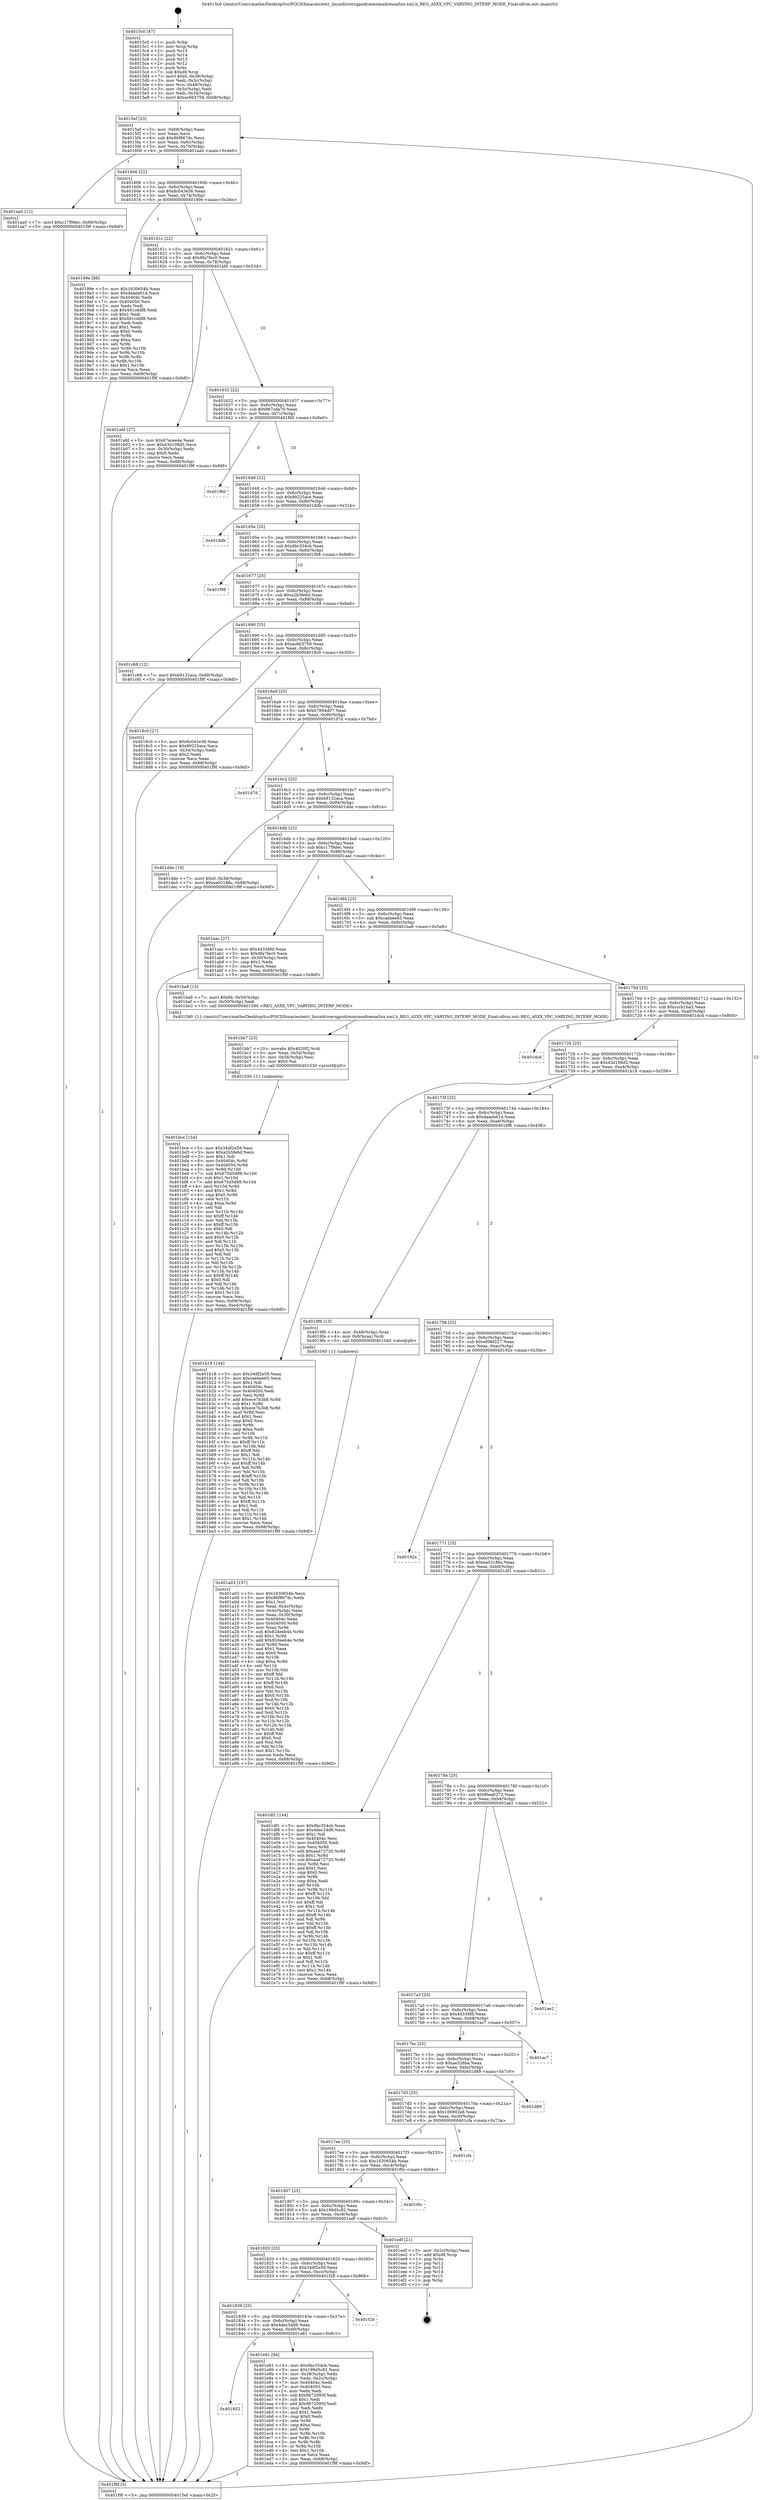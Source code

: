 digraph "0x4015c0" {
  label = "0x4015c0 (/mnt/c/Users/mathe/Desktop/tcc/POCII/binaries/extr_linuxdriversgpudrmmsmadrenoa5xx.xml.h_REG_A5XX_VPC_VARYING_INTERP_MODE_Final-ollvm.out::main(0))"
  labelloc = "t"
  node[shape=record]

  Entry [label="",width=0.3,height=0.3,shape=circle,fillcolor=black,style=filled]
  "0x4015ef" [label="{
     0x4015ef [23]\l
     | [instrs]\l
     &nbsp;&nbsp;0x4015ef \<+3\>: mov -0x68(%rbp),%eax\l
     &nbsp;&nbsp;0x4015f2 \<+2\>: mov %eax,%ecx\l
     &nbsp;&nbsp;0x4015f4 \<+6\>: sub $0x86f867dc,%ecx\l
     &nbsp;&nbsp;0x4015fa \<+3\>: mov %eax,-0x6c(%rbp)\l
     &nbsp;&nbsp;0x4015fd \<+3\>: mov %ecx,-0x70(%rbp)\l
     &nbsp;&nbsp;0x401600 \<+6\>: je 0000000000401aa0 \<main+0x4e0\>\l
  }"]
  "0x401aa0" [label="{
     0x401aa0 [12]\l
     | [instrs]\l
     &nbsp;&nbsp;0x401aa0 \<+7\>: movl $0xc17f9dec,-0x68(%rbp)\l
     &nbsp;&nbsp;0x401aa7 \<+5\>: jmp 0000000000401f9f \<main+0x9df\>\l
  }"]
  "0x401606" [label="{
     0x401606 [22]\l
     | [instrs]\l
     &nbsp;&nbsp;0x401606 \<+5\>: jmp 000000000040160b \<main+0x4b\>\l
     &nbsp;&nbsp;0x40160b \<+3\>: mov -0x6c(%rbp),%eax\l
     &nbsp;&nbsp;0x40160e \<+5\>: sub $0x8c043e36,%eax\l
     &nbsp;&nbsp;0x401613 \<+3\>: mov %eax,-0x74(%rbp)\l
     &nbsp;&nbsp;0x401616 \<+6\>: je 000000000040199e \<main+0x3de\>\l
  }"]
  Exit [label="",width=0.3,height=0.3,shape=circle,fillcolor=black,style=filled,peripheries=2]
  "0x40199e" [label="{
     0x40199e [88]\l
     | [instrs]\l
     &nbsp;&nbsp;0x40199e \<+5\>: mov $0x1630654b,%eax\l
     &nbsp;&nbsp;0x4019a3 \<+5\>: mov $0xdaaeb61d,%ecx\l
     &nbsp;&nbsp;0x4019a8 \<+7\>: mov 0x40404c,%edx\l
     &nbsp;&nbsp;0x4019af \<+7\>: mov 0x404050,%esi\l
     &nbsp;&nbsp;0x4019b6 \<+2\>: mov %edx,%edi\l
     &nbsp;&nbsp;0x4019b8 \<+6\>: sub $0x491cddf8,%edi\l
     &nbsp;&nbsp;0x4019be \<+3\>: sub $0x1,%edi\l
     &nbsp;&nbsp;0x4019c1 \<+6\>: add $0x491cddf8,%edi\l
     &nbsp;&nbsp;0x4019c7 \<+3\>: imul %edi,%edx\l
     &nbsp;&nbsp;0x4019ca \<+3\>: and $0x1,%edx\l
     &nbsp;&nbsp;0x4019cd \<+3\>: cmp $0x0,%edx\l
     &nbsp;&nbsp;0x4019d0 \<+4\>: sete %r8b\l
     &nbsp;&nbsp;0x4019d4 \<+3\>: cmp $0xa,%esi\l
     &nbsp;&nbsp;0x4019d7 \<+4\>: setl %r9b\l
     &nbsp;&nbsp;0x4019db \<+3\>: mov %r8b,%r10b\l
     &nbsp;&nbsp;0x4019de \<+3\>: and %r9b,%r10b\l
     &nbsp;&nbsp;0x4019e1 \<+3\>: xor %r9b,%r8b\l
     &nbsp;&nbsp;0x4019e4 \<+3\>: or %r8b,%r10b\l
     &nbsp;&nbsp;0x4019e7 \<+4\>: test $0x1,%r10b\l
     &nbsp;&nbsp;0x4019eb \<+3\>: cmovne %ecx,%eax\l
     &nbsp;&nbsp;0x4019ee \<+3\>: mov %eax,-0x68(%rbp)\l
     &nbsp;&nbsp;0x4019f1 \<+5\>: jmp 0000000000401f9f \<main+0x9df\>\l
  }"]
  "0x40161c" [label="{
     0x40161c [22]\l
     | [instrs]\l
     &nbsp;&nbsp;0x40161c \<+5\>: jmp 0000000000401621 \<main+0x61\>\l
     &nbsp;&nbsp;0x401621 \<+3\>: mov -0x6c(%rbp),%eax\l
     &nbsp;&nbsp;0x401624 \<+5\>: sub $0x8fa7fec0,%eax\l
     &nbsp;&nbsp;0x401629 \<+3\>: mov %eax,-0x78(%rbp)\l
     &nbsp;&nbsp;0x40162c \<+6\>: je 0000000000401afd \<main+0x53d\>\l
  }"]
  "0x401852" [label="{
     0x401852\l
  }", style=dashed]
  "0x401afd" [label="{
     0x401afd [27]\l
     | [instrs]\l
     &nbsp;&nbsp;0x401afd \<+5\>: mov $0x67acee4e,%eax\l
     &nbsp;&nbsp;0x401b02 \<+5\>: mov $0xd3d108d5,%ecx\l
     &nbsp;&nbsp;0x401b07 \<+3\>: mov -0x30(%rbp),%edx\l
     &nbsp;&nbsp;0x401b0a \<+3\>: cmp $0x0,%edx\l
     &nbsp;&nbsp;0x401b0d \<+3\>: cmove %ecx,%eax\l
     &nbsp;&nbsp;0x401b10 \<+3\>: mov %eax,-0x68(%rbp)\l
     &nbsp;&nbsp;0x401b13 \<+5\>: jmp 0000000000401f9f \<main+0x9df\>\l
  }"]
  "0x401632" [label="{
     0x401632 [22]\l
     | [instrs]\l
     &nbsp;&nbsp;0x401632 \<+5\>: jmp 0000000000401637 \<main+0x77\>\l
     &nbsp;&nbsp;0x401637 \<+3\>: mov -0x6c(%rbp),%eax\l
     &nbsp;&nbsp;0x40163a \<+5\>: sub $0x967cda70,%eax\l
     &nbsp;&nbsp;0x40163f \<+3\>: mov %eax,-0x7c(%rbp)\l
     &nbsp;&nbsp;0x401642 \<+6\>: je 0000000000401f60 \<main+0x9a0\>\l
  }"]
  "0x401e81" [label="{
     0x401e81 [94]\l
     | [instrs]\l
     &nbsp;&nbsp;0x401e81 \<+5\>: mov $0x9bc354cb,%eax\l
     &nbsp;&nbsp;0x401e86 \<+5\>: mov $0x199d5c82,%ecx\l
     &nbsp;&nbsp;0x401e8b \<+3\>: mov -0x38(%rbp),%edx\l
     &nbsp;&nbsp;0x401e8e \<+3\>: mov %edx,-0x2c(%rbp)\l
     &nbsp;&nbsp;0x401e91 \<+7\>: mov 0x40404c,%edx\l
     &nbsp;&nbsp;0x401e98 \<+7\>: mov 0x404050,%esi\l
     &nbsp;&nbsp;0x401e9f \<+2\>: mov %edx,%edi\l
     &nbsp;&nbsp;0x401ea1 \<+6\>: sub $0x9672095f,%edi\l
     &nbsp;&nbsp;0x401ea7 \<+3\>: sub $0x1,%edi\l
     &nbsp;&nbsp;0x401eaa \<+6\>: add $0x9672095f,%edi\l
     &nbsp;&nbsp;0x401eb0 \<+3\>: imul %edi,%edx\l
     &nbsp;&nbsp;0x401eb3 \<+3\>: and $0x1,%edx\l
     &nbsp;&nbsp;0x401eb6 \<+3\>: cmp $0x0,%edx\l
     &nbsp;&nbsp;0x401eb9 \<+4\>: sete %r8b\l
     &nbsp;&nbsp;0x401ebd \<+3\>: cmp $0xa,%esi\l
     &nbsp;&nbsp;0x401ec0 \<+4\>: setl %r9b\l
     &nbsp;&nbsp;0x401ec4 \<+3\>: mov %r8b,%r10b\l
     &nbsp;&nbsp;0x401ec7 \<+3\>: and %r9b,%r10b\l
     &nbsp;&nbsp;0x401eca \<+3\>: xor %r9b,%r8b\l
     &nbsp;&nbsp;0x401ecd \<+3\>: or %r8b,%r10b\l
     &nbsp;&nbsp;0x401ed0 \<+4\>: test $0x1,%r10b\l
     &nbsp;&nbsp;0x401ed4 \<+3\>: cmovne %ecx,%eax\l
     &nbsp;&nbsp;0x401ed7 \<+3\>: mov %eax,-0x68(%rbp)\l
     &nbsp;&nbsp;0x401eda \<+5\>: jmp 0000000000401f9f \<main+0x9df\>\l
  }"]
  "0x401f60" [label="{
     0x401f60\l
  }", style=dashed]
  "0x401648" [label="{
     0x401648 [22]\l
     | [instrs]\l
     &nbsp;&nbsp;0x401648 \<+5\>: jmp 000000000040164d \<main+0x8d\>\l
     &nbsp;&nbsp;0x40164d \<+3\>: mov -0x6c(%rbp),%eax\l
     &nbsp;&nbsp;0x401650 \<+5\>: sub $0x99225ace,%eax\l
     &nbsp;&nbsp;0x401655 \<+3\>: mov %eax,-0x80(%rbp)\l
     &nbsp;&nbsp;0x401658 \<+6\>: je 00000000004018db \<main+0x31b\>\l
  }"]
  "0x401839" [label="{
     0x401839 [25]\l
     | [instrs]\l
     &nbsp;&nbsp;0x401839 \<+5\>: jmp 000000000040183e \<main+0x27e\>\l
     &nbsp;&nbsp;0x40183e \<+3\>: mov -0x6c(%rbp),%eax\l
     &nbsp;&nbsp;0x401841 \<+5\>: sub $0x4dec54d9,%eax\l
     &nbsp;&nbsp;0x401846 \<+6\>: mov %eax,-0xd0(%rbp)\l
     &nbsp;&nbsp;0x40184c \<+6\>: je 0000000000401e81 \<main+0x8c1\>\l
  }"]
  "0x4018db" [label="{
     0x4018db\l
  }", style=dashed]
  "0x40165e" [label="{
     0x40165e [25]\l
     | [instrs]\l
     &nbsp;&nbsp;0x40165e \<+5\>: jmp 0000000000401663 \<main+0xa3\>\l
     &nbsp;&nbsp;0x401663 \<+3\>: mov -0x6c(%rbp),%eax\l
     &nbsp;&nbsp;0x401666 \<+5\>: sub $0x9bc354cb,%eax\l
     &nbsp;&nbsp;0x40166b \<+6\>: mov %eax,-0x84(%rbp)\l
     &nbsp;&nbsp;0x401671 \<+6\>: je 0000000000401f98 \<main+0x9d8\>\l
  }"]
  "0x401f28" [label="{
     0x401f28\l
  }", style=dashed]
  "0x401f98" [label="{
     0x401f98\l
  }", style=dashed]
  "0x401677" [label="{
     0x401677 [25]\l
     | [instrs]\l
     &nbsp;&nbsp;0x401677 \<+5\>: jmp 000000000040167c \<main+0xbc\>\l
     &nbsp;&nbsp;0x40167c \<+3\>: mov -0x6c(%rbp),%eax\l
     &nbsp;&nbsp;0x40167f \<+5\>: sub $0xa2b5fe6d,%eax\l
     &nbsp;&nbsp;0x401684 \<+6\>: mov %eax,-0x88(%rbp)\l
     &nbsp;&nbsp;0x40168a \<+6\>: je 0000000000401c68 \<main+0x6a8\>\l
  }"]
  "0x401820" [label="{
     0x401820 [25]\l
     | [instrs]\l
     &nbsp;&nbsp;0x401820 \<+5\>: jmp 0000000000401825 \<main+0x265\>\l
     &nbsp;&nbsp;0x401825 \<+3\>: mov -0x6c(%rbp),%eax\l
     &nbsp;&nbsp;0x401828 \<+5\>: sub $0x34df2e59,%eax\l
     &nbsp;&nbsp;0x40182d \<+6\>: mov %eax,-0xcc(%rbp)\l
     &nbsp;&nbsp;0x401833 \<+6\>: je 0000000000401f28 \<main+0x968\>\l
  }"]
  "0x401c68" [label="{
     0x401c68 [12]\l
     | [instrs]\l
     &nbsp;&nbsp;0x401c68 \<+7\>: movl $0xb9132aca,-0x68(%rbp)\l
     &nbsp;&nbsp;0x401c6f \<+5\>: jmp 0000000000401f9f \<main+0x9df\>\l
  }"]
  "0x401690" [label="{
     0x401690 [25]\l
     | [instrs]\l
     &nbsp;&nbsp;0x401690 \<+5\>: jmp 0000000000401695 \<main+0xd5\>\l
     &nbsp;&nbsp;0x401695 \<+3\>: mov -0x6c(%rbp),%eax\l
     &nbsp;&nbsp;0x401698 \<+5\>: sub $0xac663759,%eax\l
     &nbsp;&nbsp;0x40169d \<+6\>: mov %eax,-0x8c(%rbp)\l
     &nbsp;&nbsp;0x4016a3 \<+6\>: je 00000000004018c0 \<main+0x300\>\l
  }"]
  "0x401edf" [label="{
     0x401edf [21]\l
     | [instrs]\l
     &nbsp;&nbsp;0x401edf \<+3\>: mov -0x2c(%rbp),%eax\l
     &nbsp;&nbsp;0x401ee2 \<+7\>: add $0xd8,%rsp\l
     &nbsp;&nbsp;0x401ee9 \<+1\>: pop %rbx\l
     &nbsp;&nbsp;0x401eea \<+2\>: pop %r12\l
     &nbsp;&nbsp;0x401eec \<+2\>: pop %r13\l
     &nbsp;&nbsp;0x401eee \<+2\>: pop %r14\l
     &nbsp;&nbsp;0x401ef0 \<+2\>: pop %r15\l
     &nbsp;&nbsp;0x401ef2 \<+1\>: pop %rbp\l
     &nbsp;&nbsp;0x401ef3 \<+1\>: ret\l
  }"]
  "0x4018c0" [label="{
     0x4018c0 [27]\l
     | [instrs]\l
     &nbsp;&nbsp;0x4018c0 \<+5\>: mov $0x8c043e36,%eax\l
     &nbsp;&nbsp;0x4018c5 \<+5\>: mov $0x99225ace,%ecx\l
     &nbsp;&nbsp;0x4018ca \<+3\>: mov -0x34(%rbp),%edx\l
     &nbsp;&nbsp;0x4018cd \<+3\>: cmp $0x2,%edx\l
     &nbsp;&nbsp;0x4018d0 \<+3\>: cmovne %ecx,%eax\l
     &nbsp;&nbsp;0x4018d3 \<+3\>: mov %eax,-0x68(%rbp)\l
     &nbsp;&nbsp;0x4018d6 \<+5\>: jmp 0000000000401f9f \<main+0x9df\>\l
  }"]
  "0x4016a9" [label="{
     0x4016a9 [25]\l
     | [instrs]\l
     &nbsp;&nbsp;0x4016a9 \<+5\>: jmp 00000000004016ae \<main+0xee\>\l
     &nbsp;&nbsp;0x4016ae \<+3\>: mov -0x6c(%rbp),%eax\l
     &nbsp;&nbsp;0x4016b1 \<+5\>: sub $0xb7894d07,%eax\l
     &nbsp;&nbsp;0x4016b6 \<+6\>: mov %eax,-0x90(%rbp)\l
     &nbsp;&nbsp;0x4016bc \<+6\>: je 0000000000401d7d \<main+0x7bd\>\l
  }"]
  "0x401f9f" [label="{
     0x401f9f [5]\l
     | [instrs]\l
     &nbsp;&nbsp;0x401f9f \<+5\>: jmp 00000000004015ef \<main+0x2f\>\l
  }"]
  "0x4015c0" [label="{
     0x4015c0 [47]\l
     | [instrs]\l
     &nbsp;&nbsp;0x4015c0 \<+1\>: push %rbp\l
     &nbsp;&nbsp;0x4015c1 \<+3\>: mov %rsp,%rbp\l
     &nbsp;&nbsp;0x4015c4 \<+2\>: push %r15\l
     &nbsp;&nbsp;0x4015c6 \<+2\>: push %r14\l
     &nbsp;&nbsp;0x4015c8 \<+2\>: push %r13\l
     &nbsp;&nbsp;0x4015ca \<+2\>: push %r12\l
     &nbsp;&nbsp;0x4015cc \<+1\>: push %rbx\l
     &nbsp;&nbsp;0x4015cd \<+7\>: sub $0xd8,%rsp\l
     &nbsp;&nbsp;0x4015d4 \<+7\>: movl $0x0,-0x38(%rbp)\l
     &nbsp;&nbsp;0x4015db \<+3\>: mov %edi,-0x3c(%rbp)\l
     &nbsp;&nbsp;0x4015de \<+4\>: mov %rsi,-0x48(%rbp)\l
     &nbsp;&nbsp;0x4015e2 \<+3\>: mov -0x3c(%rbp),%edi\l
     &nbsp;&nbsp;0x4015e5 \<+3\>: mov %edi,-0x34(%rbp)\l
     &nbsp;&nbsp;0x4015e8 \<+7\>: movl $0xac663759,-0x68(%rbp)\l
  }"]
  "0x401807" [label="{
     0x401807 [25]\l
     | [instrs]\l
     &nbsp;&nbsp;0x401807 \<+5\>: jmp 000000000040180c \<main+0x24c\>\l
     &nbsp;&nbsp;0x40180c \<+3\>: mov -0x6c(%rbp),%eax\l
     &nbsp;&nbsp;0x40180f \<+5\>: sub $0x199d5c82,%eax\l
     &nbsp;&nbsp;0x401814 \<+6\>: mov %eax,-0xc8(%rbp)\l
     &nbsp;&nbsp;0x40181a \<+6\>: je 0000000000401edf \<main+0x91f\>\l
  }"]
  "0x401d7d" [label="{
     0x401d7d\l
  }", style=dashed]
  "0x4016c2" [label="{
     0x4016c2 [25]\l
     | [instrs]\l
     &nbsp;&nbsp;0x4016c2 \<+5\>: jmp 00000000004016c7 \<main+0x107\>\l
     &nbsp;&nbsp;0x4016c7 \<+3\>: mov -0x6c(%rbp),%eax\l
     &nbsp;&nbsp;0x4016ca \<+5\>: sub $0xb9132aca,%eax\l
     &nbsp;&nbsp;0x4016cf \<+6\>: mov %eax,-0x94(%rbp)\l
     &nbsp;&nbsp;0x4016d5 \<+6\>: je 0000000000401dde \<main+0x81e\>\l
  }"]
  "0x401f0c" [label="{
     0x401f0c\l
  }", style=dashed]
  "0x401dde" [label="{
     0x401dde [19]\l
     | [instrs]\l
     &nbsp;&nbsp;0x401dde \<+7\>: movl $0x0,-0x38(%rbp)\l
     &nbsp;&nbsp;0x401de5 \<+7\>: movl $0xea03186c,-0x68(%rbp)\l
     &nbsp;&nbsp;0x401dec \<+5\>: jmp 0000000000401f9f \<main+0x9df\>\l
  }"]
  "0x4016db" [label="{
     0x4016db [25]\l
     | [instrs]\l
     &nbsp;&nbsp;0x4016db \<+5\>: jmp 00000000004016e0 \<main+0x120\>\l
     &nbsp;&nbsp;0x4016e0 \<+3\>: mov -0x6c(%rbp),%eax\l
     &nbsp;&nbsp;0x4016e3 \<+5\>: sub $0xc17f9dec,%eax\l
     &nbsp;&nbsp;0x4016e8 \<+6\>: mov %eax,-0x98(%rbp)\l
     &nbsp;&nbsp;0x4016ee \<+6\>: je 0000000000401aac \<main+0x4ec\>\l
  }"]
  "0x4017ee" [label="{
     0x4017ee [25]\l
     | [instrs]\l
     &nbsp;&nbsp;0x4017ee \<+5\>: jmp 00000000004017f3 \<main+0x233\>\l
     &nbsp;&nbsp;0x4017f3 \<+3\>: mov -0x6c(%rbp),%eax\l
     &nbsp;&nbsp;0x4017f6 \<+5\>: sub $0x1630654b,%eax\l
     &nbsp;&nbsp;0x4017fb \<+6\>: mov %eax,-0xc4(%rbp)\l
     &nbsp;&nbsp;0x401801 \<+6\>: je 0000000000401f0c \<main+0x94c\>\l
  }"]
  "0x401aac" [label="{
     0x401aac [27]\l
     | [instrs]\l
     &nbsp;&nbsp;0x401aac \<+5\>: mov $0x44338fd,%eax\l
     &nbsp;&nbsp;0x401ab1 \<+5\>: mov $0x8fa7fec0,%ecx\l
     &nbsp;&nbsp;0x401ab6 \<+3\>: mov -0x30(%rbp),%edx\l
     &nbsp;&nbsp;0x401ab9 \<+3\>: cmp $0x1,%edx\l
     &nbsp;&nbsp;0x401abc \<+3\>: cmovl %ecx,%eax\l
     &nbsp;&nbsp;0x401abf \<+3\>: mov %eax,-0x68(%rbp)\l
     &nbsp;&nbsp;0x401ac2 \<+5\>: jmp 0000000000401f9f \<main+0x9df\>\l
  }"]
  "0x4016f4" [label="{
     0x4016f4 [25]\l
     | [instrs]\l
     &nbsp;&nbsp;0x4016f4 \<+5\>: jmp 00000000004016f9 \<main+0x139\>\l
     &nbsp;&nbsp;0x4016f9 \<+3\>: mov -0x6c(%rbp),%eax\l
     &nbsp;&nbsp;0x4016fc \<+5\>: sub $0xcaebee65,%eax\l
     &nbsp;&nbsp;0x401701 \<+6\>: mov %eax,-0x9c(%rbp)\l
     &nbsp;&nbsp;0x401707 \<+6\>: je 0000000000401ba8 \<main+0x5e8\>\l
  }"]
  "0x401cfa" [label="{
     0x401cfa\l
  }", style=dashed]
  "0x401ba8" [label="{
     0x401ba8 [15]\l
     | [instrs]\l
     &nbsp;&nbsp;0x401ba8 \<+7\>: movl $0x64,-0x50(%rbp)\l
     &nbsp;&nbsp;0x401baf \<+3\>: mov -0x50(%rbp),%edi\l
     &nbsp;&nbsp;0x401bb2 \<+5\>: call 0000000000401590 \<REG_A5XX_VPC_VARYING_INTERP_MODE\>\l
     | [calls]\l
     &nbsp;&nbsp;0x401590 \{1\} (/mnt/c/Users/mathe/Desktop/tcc/POCII/binaries/extr_linuxdriversgpudrmmsmadrenoa5xx.xml.h_REG_A5XX_VPC_VARYING_INTERP_MODE_Final-ollvm.out::REG_A5XX_VPC_VARYING_INTERP_MODE)\l
  }"]
  "0x40170d" [label="{
     0x40170d [25]\l
     | [instrs]\l
     &nbsp;&nbsp;0x40170d \<+5\>: jmp 0000000000401712 \<main+0x152\>\l
     &nbsp;&nbsp;0x401712 \<+3\>: mov -0x6c(%rbp),%eax\l
     &nbsp;&nbsp;0x401715 \<+5\>: sub $0xcccb1ba3,%eax\l
     &nbsp;&nbsp;0x40171a \<+6\>: mov %eax,-0xa0(%rbp)\l
     &nbsp;&nbsp;0x401720 \<+6\>: je 0000000000401dcd \<main+0x80d\>\l
  }"]
  "0x4017d5" [label="{
     0x4017d5 [25]\l
     | [instrs]\l
     &nbsp;&nbsp;0x4017d5 \<+5\>: jmp 00000000004017da \<main+0x21a\>\l
     &nbsp;&nbsp;0x4017da \<+3\>: mov -0x6c(%rbp),%eax\l
     &nbsp;&nbsp;0x4017dd \<+5\>: sub $0x106902e8,%eax\l
     &nbsp;&nbsp;0x4017e2 \<+6\>: mov %eax,-0xc0(%rbp)\l
     &nbsp;&nbsp;0x4017e8 \<+6\>: je 0000000000401cfa \<main+0x73a\>\l
  }"]
  "0x401dcd" [label="{
     0x401dcd\l
  }", style=dashed]
  "0x401726" [label="{
     0x401726 [25]\l
     | [instrs]\l
     &nbsp;&nbsp;0x401726 \<+5\>: jmp 000000000040172b \<main+0x16b\>\l
     &nbsp;&nbsp;0x40172b \<+3\>: mov -0x6c(%rbp),%eax\l
     &nbsp;&nbsp;0x40172e \<+5\>: sub $0xd3d108d5,%eax\l
     &nbsp;&nbsp;0x401733 \<+6\>: mov %eax,-0xa4(%rbp)\l
     &nbsp;&nbsp;0x401739 \<+6\>: je 0000000000401b18 \<main+0x558\>\l
  }"]
  "0x401d89" [label="{
     0x401d89\l
  }", style=dashed]
  "0x401b18" [label="{
     0x401b18 [144]\l
     | [instrs]\l
     &nbsp;&nbsp;0x401b18 \<+5\>: mov $0x34df2e59,%eax\l
     &nbsp;&nbsp;0x401b1d \<+5\>: mov $0xcaebee65,%ecx\l
     &nbsp;&nbsp;0x401b22 \<+2\>: mov $0x1,%dl\l
     &nbsp;&nbsp;0x401b24 \<+7\>: mov 0x40404c,%esi\l
     &nbsp;&nbsp;0x401b2b \<+7\>: mov 0x404050,%edi\l
     &nbsp;&nbsp;0x401b32 \<+3\>: mov %esi,%r8d\l
     &nbsp;&nbsp;0x401b35 \<+7\>: add $0xece7b3b8,%r8d\l
     &nbsp;&nbsp;0x401b3c \<+4\>: sub $0x1,%r8d\l
     &nbsp;&nbsp;0x401b40 \<+7\>: sub $0xece7b3b8,%r8d\l
     &nbsp;&nbsp;0x401b47 \<+4\>: imul %r8d,%esi\l
     &nbsp;&nbsp;0x401b4b \<+3\>: and $0x1,%esi\l
     &nbsp;&nbsp;0x401b4e \<+3\>: cmp $0x0,%esi\l
     &nbsp;&nbsp;0x401b51 \<+4\>: sete %r9b\l
     &nbsp;&nbsp;0x401b55 \<+3\>: cmp $0xa,%edi\l
     &nbsp;&nbsp;0x401b58 \<+4\>: setl %r10b\l
     &nbsp;&nbsp;0x401b5c \<+3\>: mov %r9b,%r11b\l
     &nbsp;&nbsp;0x401b5f \<+4\>: xor $0xff,%r11b\l
     &nbsp;&nbsp;0x401b63 \<+3\>: mov %r10b,%bl\l
     &nbsp;&nbsp;0x401b66 \<+3\>: xor $0xff,%bl\l
     &nbsp;&nbsp;0x401b69 \<+3\>: xor $0x1,%dl\l
     &nbsp;&nbsp;0x401b6c \<+3\>: mov %r11b,%r14b\l
     &nbsp;&nbsp;0x401b6f \<+4\>: and $0xff,%r14b\l
     &nbsp;&nbsp;0x401b73 \<+3\>: and %dl,%r9b\l
     &nbsp;&nbsp;0x401b76 \<+3\>: mov %bl,%r15b\l
     &nbsp;&nbsp;0x401b79 \<+4\>: and $0xff,%r15b\l
     &nbsp;&nbsp;0x401b7d \<+3\>: and %dl,%r10b\l
     &nbsp;&nbsp;0x401b80 \<+3\>: or %r9b,%r14b\l
     &nbsp;&nbsp;0x401b83 \<+3\>: or %r10b,%r15b\l
     &nbsp;&nbsp;0x401b86 \<+3\>: xor %r15b,%r14b\l
     &nbsp;&nbsp;0x401b89 \<+3\>: or %bl,%r11b\l
     &nbsp;&nbsp;0x401b8c \<+4\>: xor $0xff,%r11b\l
     &nbsp;&nbsp;0x401b90 \<+3\>: or $0x1,%dl\l
     &nbsp;&nbsp;0x401b93 \<+3\>: and %dl,%r11b\l
     &nbsp;&nbsp;0x401b96 \<+3\>: or %r11b,%r14b\l
     &nbsp;&nbsp;0x401b99 \<+4\>: test $0x1,%r14b\l
     &nbsp;&nbsp;0x401b9d \<+3\>: cmovne %ecx,%eax\l
     &nbsp;&nbsp;0x401ba0 \<+3\>: mov %eax,-0x68(%rbp)\l
     &nbsp;&nbsp;0x401ba3 \<+5\>: jmp 0000000000401f9f \<main+0x9df\>\l
  }"]
  "0x40173f" [label="{
     0x40173f [25]\l
     | [instrs]\l
     &nbsp;&nbsp;0x40173f \<+5\>: jmp 0000000000401744 \<main+0x184\>\l
     &nbsp;&nbsp;0x401744 \<+3\>: mov -0x6c(%rbp),%eax\l
     &nbsp;&nbsp;0x401747 \<+5\>: sub $0xdaaeb61d,%eax\l
     &nbsp;&nbsp;0x40174c \<+6\>: mov %eax,-0xa8(%rbp)\l
     &nbsp;&nbsp;0x401752 \<+6\>: je 00000000004019f6 \<main+0x436\>\l
  }"]
  "0x4017bc" [label="{
     0x4017bc [25]\l
     | [instrs]\l
     &nbsp;&nbsp;0x4017bc \<+5\>: jmp 00000000004017c1 \<main+0x201\>\l
     &nbsp;&nbsp;0x4017c1 \<+3\>: mov -0x6c(%rbp),%eax\l
     &nbsp;&nbsp;0x4017c4 \<+5\>: sub $0xae326ba,%eax\l
     &nbsp;&nbsp;0x4017c9 \<+6\>: mov %eax,-0xbc(%rbp)\l
     &nbsp;&nbsp;0x4017cf \<+6\>: je 0000000000401d89 \<main+0x7c9\>\l
  }"]
  "0x4019f6" [label="{
     0x4019f6 [13]\l
     | [instrs]\l
     &nbsp;&nbsp;0x4019f6 \<+4\>: mov -0x48(%rbp),%rax\l
     &nbsp;&nbsp;0x4019fa \<+4\>: mov 0x8(%rax),%rdi\l
     &nbsp;&nbsp;0x4019fe \<+5\>: call 0000000000401040 \<atoi@plt\>\l
     | [calls]\l
     &nbsp;&nbsp;0x401040 \{1\} (unknown)\l
  }"]
  "0x401758" [label="{
     0x401758 [25]\l
     | [instrs]\l
     &nbsp;&nbsp;0x401758 \<+5\>: jmp 000000000040175d \<main+0x19d\>\l
     &nbsp;&nbsp;0x40175d \<+3\>: mov -0x6c(%rbp),%eax\l
     &nbsp;&nbsp;0x401760 \<+5\>: sub $0xe896f227,%eax\l
     &nbsp;&nbsp;0x401765 \<+6\>: mov %eax,-0xac(%rbp)\l
     &nbsp;&nbsp;0x40176b \<+6\>: je 000000000040192e \<main+0x36e\>\l
  }"]
  "0x401a03" [label="{
     0x401a03 [157]\l
     | [instrs]\l
     &nbsp;&nbsp;0x401a03 \<+5\>: mov $0x1630654b,%ecx\l
     &nbsp;&nbsp;0x401a08 \<+5\>: mov $0x86f867dc,%edx\l
     &nbsp;&nbsp;0x401a0d \<+3\>: mov $0x1,%sil\l
     &nbsp;&nbsp;0x401a10 \<+3\>: mov %eax,-0x4c(%rbp)\l
     &nbsp;&nbsp;0x401a13 \<+3\>: mov -0x4c(%rbp),%eax\l
     &nbsp;&nbsp;0x401a16 \<+3\>: mov %eax,-0x30(%rbp)\l
     &nbsp;&nbsp;0x401a19 \<+7\>: mov 0x40404c,%eax\l
     &nbsp;&nbsp;0x401a20 \<+8\>: mov 0x404050,%r8d\l
     &nbsp;&nbsp;0x401a28 \<+3\>: mov %eax,%r9d\l
     &nbsp;&nbsp;0x401a2b \<+7\>: sub $0x82deeb4e,%r9d\l
     &nbsp;&nbsp;0x401a32 \<+4\>: sub $0x1,%r9d\l
     &nbsp;&nbsp;0x401a36 \<+7\>: add $0x82deeb4e,%r9d\l
     &nbsp;&nbsp;0x401a3d \<+4\>: imul %r9d,%eax\l
     &nbsp;&nbsp;0x401a41 \<+3\>: and $0x1,%eax\l
     &nbsp;&nbsp;0x401a44 \<+3\>: cmp $0x0,%eax\l
     &nbsp;&nbsp;0x401a47 \<+4\>: sete %r10b\l
     &nbsp;&nbsp;0x401a4b \<+4\>: cmp $0xa,%r8d\l
     &nbsp;&nbsp;0x401a4f \<+4\>: setl %r11b\l
     &nbsp;&nbsp;0x401a53 \<+3\>: mov %r10b,%bl\l
     &nbsp;&nbsp;0x401a56 \<+3\>: xor $0xff,%bl\l
     &nbsp;&nbsp;0x401a59 \<+3\>: mov %r11b,%r14b\l
     &nbsp;&nbsp;0x401a5c \<+4\>: xor $0xff,%r14b\l
     &nbsp;&nbsp;0x401a60 \<+4\>: xor $0x0,%sil\l
     &nbsp;&nbsp;0x401a64 \<+3\>: mov %bl,%r15b\l
     &nbsp;&nbsp;0x401a67 \<+4\>: and $0x0,%r15b\l
     &nbsp;&nbsp;0x401a6b \<+3\>: and %sil,%r10b\l
     &nbsp;&nbsp;0x401a6e \<+3\>: mov %r14b,%r12b\l
     &nbsp;&nbsp;0x401a71 \<+4\>: and $0x0,%r12b\l
     &nbsp;&nbsp;0x401a75 \<+3\>: and %sil,%r11b\l
     &nbsp;&nbsp;0x401a78 \<+3\>: or %r10b,%r15b\l
     &nbsp;&nbsp;0x401a7b \<+3\>: or %r11b,%r12b\l
     &nbsp;&nbsp;0x401a7e \<+3\>: xor %r12b,%r15b\l
     &nbsp;&nbsp;0x401a81 \<+3\>: or %r14b,%bl\l
     &nbsp;&nbsp;0x401a84 \<+3\>: xor $0xff,%bl\l
     &nbsp;&nbsp;0x401a87 \<+4\>: or $0x0,%sil\l
     &nbsp;&nbsp;0x401a8b \<+3\>: and %sil,%bl\l
     &nbsp;&nbsp;0x401a8e \<+3\>: or %bl,%r15b\l
     &nbsp;&nbsp;0x401a91 \<+4\>: test $0x1,%r15b\l
     &nbsp;&nbsp;0x401a95 \<+3\>: cmovne %edx,%ecx\l
     &nbsp;&nbsp;0x401a98 \<+3\>: mov %ecx,-0x68(%rbp)\l
     &nbsp;&nbsp;0x401a9b \<+5\>: jmp 0000000000401f9f \<main+0x9df\>\l
  }"]
  "0x401bb7" [label="{
     0x401bb7 [23]\l
     | [instrs]\l
     &nbsp;&nbsp;0x401bb7 \<+10\>: movabs $0x4020f2,%rdi\l
     &nbsp;&nbsp;0x401bc1 \<+3\>: mov %eax,-0x54(%rbp)\l
     &nbsp;&nbsp;0x401bc4 \<+3\>: mov -0x54(%rbp),%esi\l
     &nbsp;&nbsp;0x401bc7 \<+2\>: mov $0x0,%al\l
     &nbsp;&nbsp;0x401bc9 \<+5\>: call 0000000000401030 \<printf@plt\>\l
     | [calls]\l
     &nbsp;&nbsp;0x401030 \{1\} (unknown)\l
  }"]
  "0x401bce" [label="{
     0x401bce [154]\l
     | [instrs]\l
     &nbsp;&nbsp;0x401bce \<+5\>: mov $0x34df2e59,%esi\l
     &nbsp;&nbsp;0x401bd3 \<+5\>: mov $0xa2b5fe6d,%ecx\l
     &nbsp;&nbsp;0x401bd8 \<+2\>: mov $0x1,%dl\l
     &nbsp;&nbsp;0x401bda \<+8\>: mov 0x40404c,%r8d\l
     &nbsp;&nbsp;0x401be2 \<+8\>: mov 0x404050,%r9d\l
     &nbsp;&nbsp;0x401bea \<+3\>: mov %r8d,%r10d\l
     &nbsp;&nbsp;0x401bed \<+7\>: sub $0x675d5d89,%r10d\l
     &nbsp;&nbsp;0x401bf4 \<+4\>: sub $0x1,%r10d\l
     &nbsp;&nbsp;0x401bf8 \<+7\>: add $0x675d5d89,%r10d\l
     &nbsp;&nbsp;0x401bff \<+4\>: imul %r10d,%r8d\l
     &nbsp;&nbsp;0x401c03 \<+4\>: and $0x1,%r8d\l
     &nbsp;&nbsp;0x401c07 \<+4\>: cmp $0x0,%r8d\l
     &nbsp;&nbsp;0x401c0b \<+4\>: sete %r11b\l
     &nbsp;&nbsp;0x401c0f \<+4\>: cmp $0xa,%r9d\l
     &nbsp;&nbsp;0x401c13 \<+3\>: setl %bl\l
     &nbsp;&nbsp;0x401c16 \<+3\>: mov %r11b,%r14b\l
     &nbsp;&nbsp;0x401c19 \<+4\>: xor $0xff,%r14b\l
     &nbsp;&nbsp;0x401c1d \<+3\>: mov %bl,%r15b\l
     &nbsp;&nbsp;0x401c20 \<+4\>: xor $0xff,%r15b\l
     &nbsp;&nbsp;0x401c24 \<+3\>: xor $0x0,%dl\l
     &nbsp;&nbsp;0x401c27 \<+3\>: mov %r14b,%r12b\l
     &nbsp;&nbsp;0x401c2a \<+4\>: and $0x0,%r12b\l
     &nbsp;&nbsp;0x401c2e \<+3\>: and %dl,%r11b\l
     &nbsp;&nbsp;0x401c31 \<+3\>: mov %r15b,%r13b\l
     &nbsp;&nbsp;0x401c34 \<+4\>: and $0x0,%r13b\l
     &nbsp;&nbsp;0x401c38 \<+2\>: and %dl,%bl\l
     &nbsp;&nbsp;0x401c3a \<+3\>: or %r11b,%r12b\l
     &nbsp;&nbsp;0x401c3d \<+3\>: or %bl,%r13b\l
     &nbsp;&nbsp;0x401c40 \<+3\>: xor %r13b,%r12b\l
     &nbsp;&nbsp;0x401c43 \<+3\>: or %r15b,%r14b\l
     &nbsp;&nbsp;0x401c46 \<+4\>: xor $0xff,%r14b\l
     &nbsp;&nbsp;0x401c4a \<+3\>: or $0x0,%dl\l
     &nbsp;&nbsp;0x401c4d \<+3\>: and %dl,%r14b\l
     &nbsp;&nbsp;0x401c50 \<+3\>: or %r14b,%r12b\l
     &nbsp;&nbsp;0x401c53 \<+4\>: test $0x1,%r12b\l
     &nbsp;&nbsp;0x401c57 \<+3\>: cmovne %ecx,%esi\l
     &nbsp;&nbsp;0x401c5a \<+3\>: mov %esi,-0x68(%rbp)\l
     &nbsp;&nbsp;0x401c5d \<+6\>: mov %eax,-0xe4(%rbp)\l
     &nbsp;&nbsp;0x401c63 \<+5\>: jmp 0000000000401f9f \<main+0x9df\>\l
  }"]
  "0x401ac7" [label="{
     0x401ac7\l
  }", style=dashed]
  "0x40192e" [label="{
     0x40192e\l
  }", style=dashed]
  "0x401771" [label="{
     0x401771 [25]\l
     | [instrs]\l
     &nbsp;&nbsp;0x401771 \<+5\>: jmp 0000000000401776 \<main+0x1b6\>\l
     &nbsp;&nbsp;0x401776 \<+3\>: mov -0x6c(%rbp),%eax\l
     &nbsp;&nbsp;0x401779 \<+5\>: sub $0xea03186c,%eax\l
     &nbsp;&nbsp;0x40177e \<+6\>: mov %eax,-0xb0(%rbp)\l
     &nbsp;&nbsp;0x401784 \<+6\>: je 0000000000401df1 \<main+0x831\>\l
  }"]
  "0x4017a3" [label="{
     0x4017a3 [25]\l
     | [instrs]\l
     &nbsp;&nbsp;0x4017a3 \<+5\>: jmp 00000000004017a8 \<main+0x1e8\>\l
     &nbsp;&nbsp;0x4017a8 \<+3\>: mov -0x6c(%rbp),%eax\l
     &nbsp;&nbsp;0x4017ab \<+5\>: sub $0x44338fd,%eax\l
     &nbsp;&nbsp;0x4017b0 \<+6\>: mov %eax,-0xb8(%rbp)\l
     &nbsp;&nbsp;0x4017b6 \<+6\>: je 0000000000401ac7 \<main+0x507\>\l
  }"]
  "0x401df1" [label="{
     0x401df1 [144]\l
     | [instrs]\l
     &nbsp;&nbsp;0x401df1 \<+5\>: mov $0x9bc354cb,%eax\l
     &nbsp;&nbsp;0x401df6 \<+5\>: mov $0x4dec54d9,%ecx\l
     &nbsp;&nbsp;0x401dfb \<+2\>: mov $0x1,%dl\l
     &nbsp;&nbsp;0x401dfd \<+7\>: mov 0x40404c,%esi\l
     &nbsp;&nbsp;0x401e04 \<+7\>: mov 0x404050,%edi\l
     &nbsp;&nbsp;0x401e0b \<+3\>: mov %esi,%r8d\l
     &nbsp;&nbsp;0x401e0e \<+7\>: add $0xaad72720,%r8d\l
     &nbsp;&nbsp;0x401e15 \<+4\>: sub $0x1,%r8d\l
     &nbsp;&nbsp;0x401e19 \<+7\>: sub $0xaad72720,%r8d\l
     &nbsp;&nbsp;0x401e20 \<+4\>: imul %r8d,%esi\l
     &nbsp;&nbsp;0x401e24 \<+3\>: and $0x1,%esi\l
     &nbsp;&nbsp;0x401e27 \<+3\>: cmp $0x0,%esi\l
     &nbsp;&nbsp;0x401e2a \<+4\>: sete %r9b\l
     &nbsp;&nbsp;0x401e2e \<+3\>: cmp $0xa,%edi\l
     &nbsp;&nbsp;0x401e31 \<+4\>: setl %r10b\l
     &nbsp;&nbsp;0x401e35 \<+3\>: mov %r9b,%r11b\l
     &nbsp;&nbsp;0x401e38 \<+4\>: xor $0xff,%r11b\l
     &nbsp;&nbsp;0x401e3c \<+3\>: mov %r10b,%bl\l
     &nbsp;&nbsp;0x401e3f \<+3\>: xor $0xff,%bl\l
     &nbsp;&nbsp;0x401e42 \<+3\>: xor $0x1,%dl\l
     &nbsp;&nbsp;0x401e45 \<+3\>: mov %r11b,%r14b\l
     &nbsp;&nbsp;0x401e48 \<+4\>: and $0xff,%r14b\l
     &nbsp;&nbsp;0x401e4c \<+3\>: and %dl,%r9b\l
     &nbsp;&nbsp;0x401e4f \<+3\>: mov %bl,%r15b\l
     &nbsp;&nbsp;0x401e52 \<+4\>: and $0xff,%r15b\l
     &nbsp;&nbsp;0x401e56 \<+3\>: and %dl,%r10b\l
     &nbsp;&nbsp;0x401e59 \<+3\>: or %r9b,%r14b\l
     &nbsp;&nbsp;0x401e5c \<+3\>: or %r10b,%r15b\l
     &nbsp;&nbsp;0x401e5f \<+3\>: xor %r15b,%r14b\l
     &nbsp;&nbsp;0x401e62 \<+3\>: or %bl,%r11b\l
     &nbsp;&nbsp;0x401e65 \<+4\>: xor $0xff,%r11b\l
     &nbsp;&nbsp;0x401e69 \<+3\>: or $0x1,%dl\l
     &nbsp;&nbsp;0x401e6c \<+3\>: and %dl,%r11b\l
     &nbsp;&nbsp;0x401e6f \<+3\>: or %r11b,%r14b\l
     &nbsp;&nbsp;0x401e72 \<+4\>: test $0x1,%r14b\l
     &nbsp;&nbsp;0x401e76 \<+3\>: cmovne %ecx,%eax\l
     &nbsp;&nbsp;0x401e79 \<+3\>: mov %eax,-0x68(%rbp)\l
     &nbsp;&nbsp;0x401e7c \<+5\>: jmp 0000000000401f9f \<main+0x9df\>\l
  }"]
  "0x40178a" [label="{
     0x40178a [25]\l
     | [instrs]\l
     &nbsp;&nbsp;0x40178a \<+5\>: jmp 000000000040178f \<main+0x1cf\>\l
     &nbsp;&nbsp;0x40178f \<+3\>: mov -0x6c(%rbp),%eax\l
     &nbsp;&nbsp;0x401792 \<+5\>: sub $0xf6ea6272,%eax\l
     &nbsp;&nbsp;0x401797 \<+6\>: mov %eax,-0xb4(%rbp)\l
     &nbsp;&nbsp;0x40179d \<+6\>: je 0000000000401ae2 \<main+0x522\>\l
  }"]
  "0x401ae2" [label="{
     0x401ae2\l
  }", style=dashed]
  Entry -> "0x4015c0" [label=" 1"]
  "0x4015ef" -> "0x401aa0" [label=" 1"]
  "0x4015ef" -> "0x401606" [label=" 12"]
  "0x401edf" -> Exit [label=" 1"]
  "0x401606" -> "0x40199e" [label=" 1"]
  "0x401606" -> "0x40161c" [label=" 11"]
  "0x401e81" -> "0x401f9f" [label=" 1"]
  "0x40161c" -> "0x401afd" [label=" 1"]
  "0x40161c" -> "0x401632" [label=" 10"]
  "0x401839" -> "0x401852" [label=" 0"]
  "0x401632" -> "0x401f60" [label=" 0"]
  "0x401632" -> "0x401648" [label=" 10"]
  "0x401839" -> "0x401e81" [label=" 1"]
  "0x401648" -> "0x4018db" [label=" 0"]
  "0x401648" -> "0x40165e" [label=" 10"]
  "0x401820" -> "0x401839" [label=" 1"]
  "0x40165e" -> "0x401f98" [label=" 0"]
  "0x40165e" -> "0x401677" [label=" 10"]
  "0x401820" -> "0x401f28" [label=" 0"]
  "0x401677" -> "0x401c68" [label=" 1"]
  "0x401677" -> "0x401690" [label=" 9"]
  "0x401807" -> "0x401820" [label=" 1"]
  "0x401690" -> "0x4018c0" [label=" 1"]
  "0x401690" -> "0x4016a9" [label=" 8"]
  "0x4018c0" -> "0x401f9f" [label=" 1"]
  "0x4015c0" -> "0x4015ef" [label=" 1"]
  "0x401f9f" -> "0x4015ef" [label=" 12"]
  "0x40199e" -> "0x401f9f" [label=" 1"]
  "0x401807" -> "0x401edf" [label=" 1"]
  "0x4016a9" -> "0x401d7d" [label=" 0"]
  "0x4016a9" -> "0x4016c2" [label=" 8"]
  "0x4017ee" -> "0x401807" [label=" 2"]
  "0x4016c2" -> "0x401dde" [label=" 1"]
  "0x4016c2" -> "0x4016db" [label=" 7"]
  "0x4017ee" -> "0x401f0c" [label=" 0"]
  "0x4016db" -> "0x401aac" [label=" 1"]
  "0x4016db" -> "0x4016f4" [label=" 6"]
  "0x4017d5" -> "0x4017ee" [label=" 2"]
  "0x4016f4" -> "0x401ba8" [label=" 1"]
  "0x4016f4" -> "0x40170d" [label=" 5"]
  "0x4017d5" -> "0x401cfa" [label=" 0"]
  "0x40170d" -> "0x401dcd" [label=" 0"]
  "0x40170d" -> "0x401726" [label=" 5"]
  "0x4017bc" -> "0x4017d5" [label=" 2"]
  "0x401726" -> "0x401b18" [label=" 1"]
  "0x401726" -> "0x40173f" [label=" 4"]
  "0x4017bc" -> "0x401d89" [label=" 0"]
  "0x40173f" -> "0x4019f6" [label=" 1"]
  "0x40173f" -> "0x401758" [label=" 3"]
  "0x4019f6" -> "0x401a03" [label=" 1"]
  "0x401a03" -> "0x401f9f" [label=" 1"]
  "0x401aa0" -> "0x401f9f" [label=" 1"]
  "0x401aac" -> "0x401f9f" [label=" 1"]
  "0x401afd" -> "0x401f9f" [label=" 1"]
  "0x401b18" -> "0x401f9f" [label=" 1"]
  "0x401ba8" -> "0x401bb7" [label=" 1"]
  "0x401bb7" -> "0x401bce" [label=" 1"]
  "0x401bce" -> "0x401f9f" [label=" 1"]
  "0x401c68" -> "0x401f9f" [label=" 1"]
  "0x401dde" -> "0x401f9f" [label=" 1"]
  "0x4017a3" -> "0x4017bc" [label=" 2"]
  "0x401758" -> "0x40192e" [label=" 0"]
  "0x401758" -> "0x401771" [label=" 3"]
  "0x4017a3" -> "0x401ac7" [label=" 0"]
  "0x401771" -> "0x401df1" [label=" 1"]
  "0x401771" -> "0x40178a" [label=" 2"]
  "0x401df1" -> "0x401f9f" [label=" 1"]
  "0x40178a" -> "0x4017a3" [label=" 2"]
  "0x40178a" -> "0x401ae2" [label=" 0"]
}
